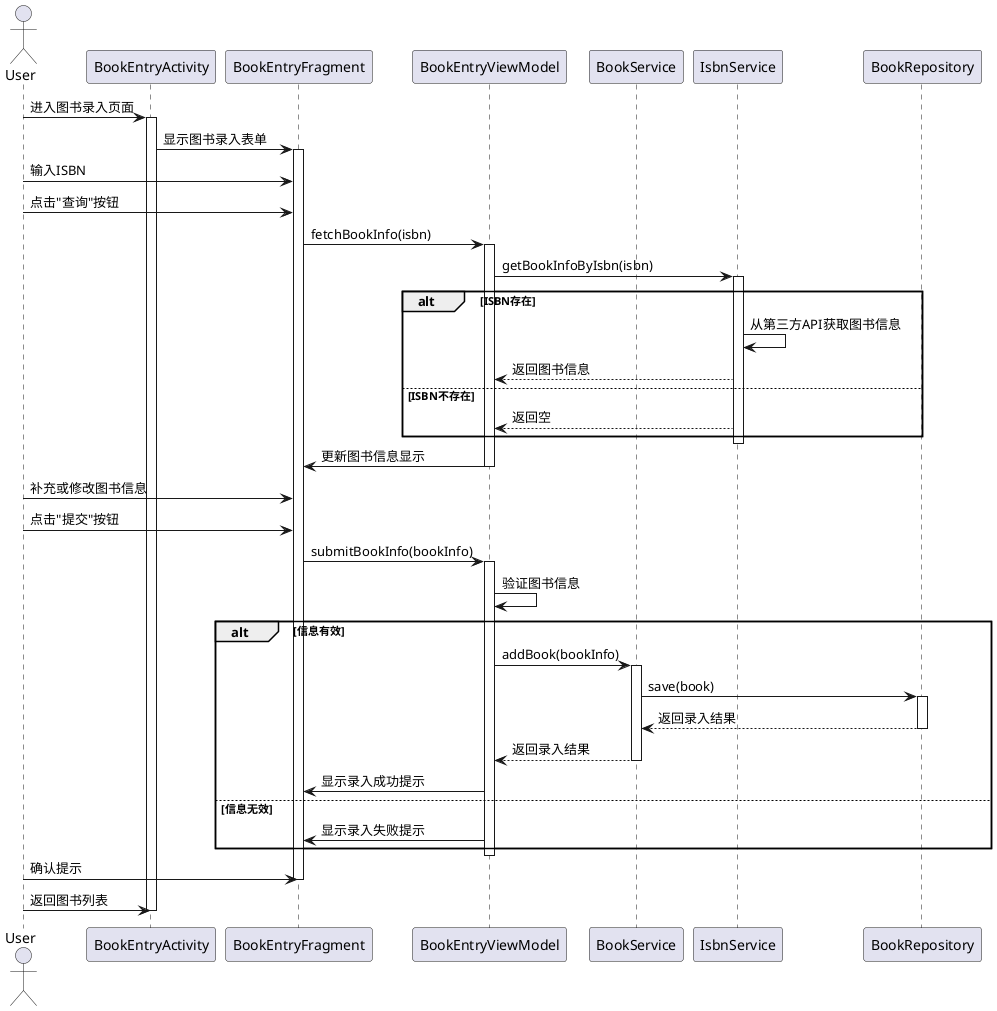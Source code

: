 @startuml
actor User
participant BookEntryActivity
participant BookEntryFragment
participant BookEntryViewModel
participant BookService
participant IsbnService
participant BookRepository

User -> BookEntryActivity: 进入图书录入页面
activate BookEntryActivity

BookEntryActivity -> BookEntryFragment: 显示图书录入表单
activate BookEntryFragment

User -> BookEntryFragment: 输入ISBN
User -> BookEntryFragment: 点击"查询"按钮

BookEntryFragment -> BookEntryViewModel: fetchBookInfo(isbn)
activate BookEntryViewModel

BookEntryViewModel -> IsbnService: getBookInfoByIsbn(isbn)
activate IsbnService

alt ISBN存在
    IsbnService -> IsbnService: 从第三方API获取图书信息
    IsbnService --> BookEntryViewModel: 返回图书信息
else ISBN不存在
    IsbnService --> BookEntryViewModel: 返回空
end

deactivate IsbnService

BookEntryViewModel -> BookEntryFragment: 更新图书信息显示
deactivate BookEntryViewModel

User -> BookEntryFragment: 补充或修改图书信息
User -> BookEntryFragment: 点击"提交"按钮

BookEntryFragment -> BookEntryViewModel: submitBookInfo(bookInfo)
activate BookEntryViewModel

BookEntryViewModel -> BookEntryViewModel: 验证图书信息

alt 信息有效
    BookEntryViewModel -> BookService: addBook(bookInfo)
    activate BookService

    BookService -> BookRepository: save(book)
    activate BookRepository
    BookRepository --> BookService: 返回录入结果
    deactivate BookRepository

    BookService --> BookEntryViewModel: 返回录入结果
    deactivate BookService

    BookEntryViewModel -> BookEntryFragment: 显示录入成功提示
else 信息无效
    BookEntryViewModel -> BookEntryFragment: 显示录入失败提示
end

deactivate BookEntryViewModel

User -> BookEntryFragment: 确认提示
deactivate BookEntryFragment

User -> BookEntryActivity: 返回图书列表
deactivate BookEntryActivity
@enduml